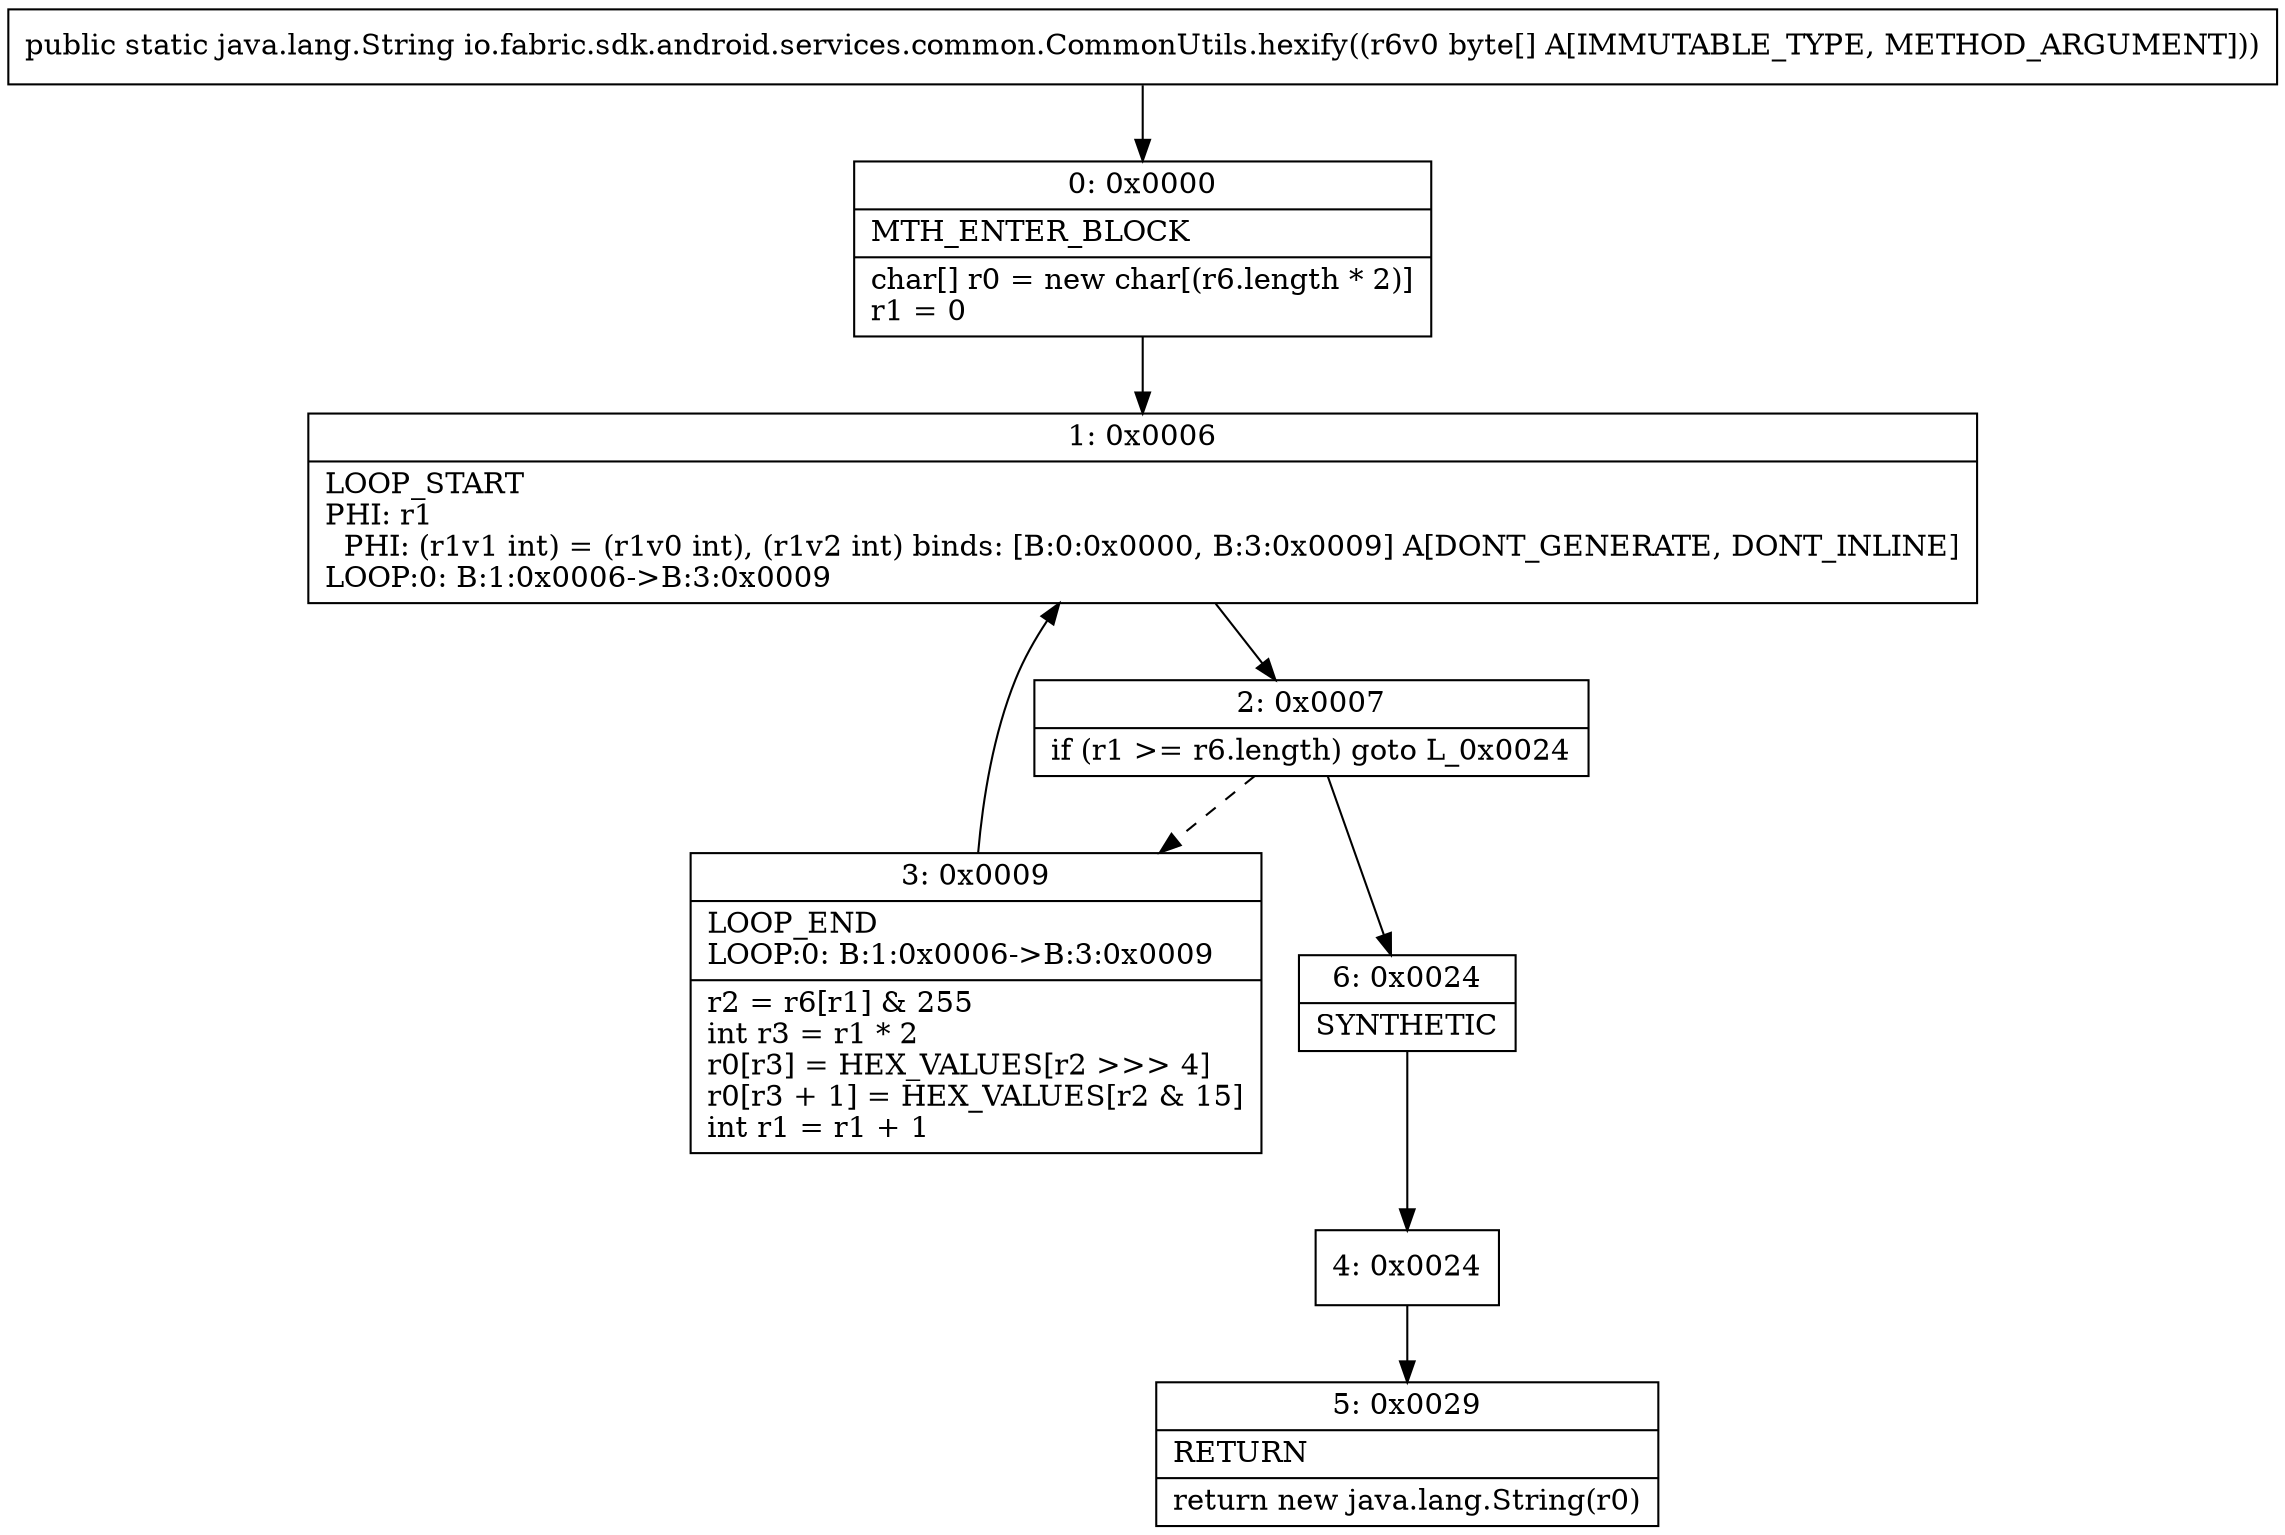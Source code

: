 digraph "CFG forio.fabric.sdk.android.services.common.CommonUtils.hexify([B)Ljava\/lang\/String;" {
Node_0 [shape=record,label="{0\:\ 0x0000|MTH_ENTER_BLOCK\l|char[] r0 = new char[(r6.length * 2)]\lr1 = 0\l}"];
Node_1 [shape=record,label="{1\:\ 0x0006|LOOP_START\lPHI: r1 \l  PHI: (r1v1 int) = (r1v0 int), (r1v2 int) binds: [B:0:0x0000, B:3:0x0009] A[DONT_GENERATE, DONT_INLINE]\lLOOP:0: B:1:0x0006\-\>B:3:0x0009\l}"];
Node_2 [shape=record,label="{2\:\ 0x0007|if (r1 \>= r6.length) goto L_0x0024\l}"];
Node_3 [shape=record,label="{3\:\ 0x0009|LOOP_END\lLOOP:0: B:1:0x0006\-\>B:3:0x0009\l|r2 = r6[r1] & 255\lint r3 = r1 * 2\lr0[r3] = HEX_VALUES[r2 \>\>\> 4]\lr0[r3 + 1] = HEX_VALUES[r2 & 15]\lint r1 = r1 + 1\l}"];
Node_4 [shape=record,label="{4\:\ 0x0024}"];
Node_5 [shape=record,label="{5\:\ 0x0029|RETURN\l|return new java.lang.String(r0)\l}"];
Node_6 [shape=record,label="{6\:\ 0x0024|SYNTHETIC\l}"];
MethodNode[shape=record,label="{public static java.lang.String io.fabric.sdk.android.services.common.CommonUtils.hexify((r6v0 byte[] A[IMMUTABLE_TYPE, METHOD_ARGUMENT])) }"];
MethodNode -> Node_0;
Node_0 -> Node_1;
Node_1 -> Node_2;
Node_2 -> Node_3[style=dashed];
Node_2 -> Node_6;
Node_3 -> Node_1;
Node_4 -> Node_5;
Node_6 -> Node_4;
}

